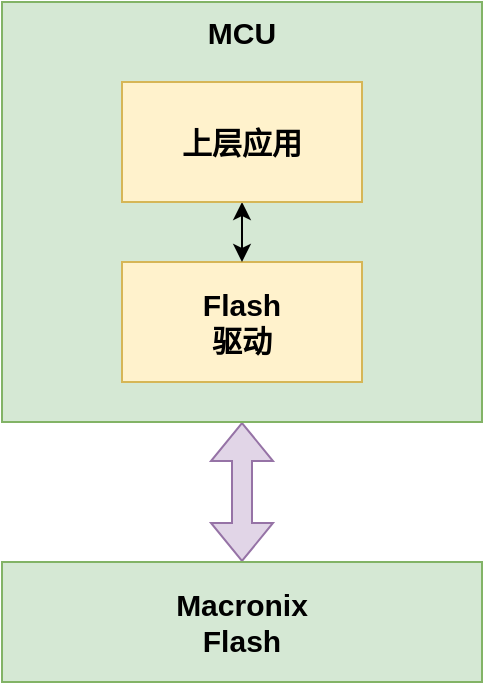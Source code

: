 <mxfile version="24.0.4" type="device">
  <diagram name="第 1 页" id="9dLdQXAplC7oLp4CW0Km">
    <mxGraphModel dx="1034" dy="836" grid="1" gridSize="10" guides="1" tooltips="1" connect="1" arrows="1" fold="1" page="0" pageScale="1" pageWidth="827" pageHeight="1169" math="0" shadow="0">
      <root>
        <mxCell id="0" />
        <mxCell id="1" parent="0" />
        <mxCell id="tYviClEyW7NVSN_mE2I3-4" style="edgeStyle=orthogonalEdgeStyle;rounded=0;orthogonalLoop=1;jettySize=auto;html=1;exitX=0.5;exitY=1;exitDx=0;exitDy=0;entryX=0.5;entryY=0;entryDx=0;entryDy=0;shape=flexArrow;startArrow=block;fontSize=15;fontStyle=1;fillColor=#e1d5e7;strokeColor=#9673a6;" parent="1" source="tYviClEyW7NVSN_mE2I3-3" target="tYviClEyW7NVSN_mE2I3-2" edge="1">
          <mxGeometry relative="1" as="geometry" />
        </mxCell>
        <mxCell id="tYviClEyW7NVSN_mE2I3-3" value="MCU" style="rounded=0;whiteSpace=wrap;html=1;fillColor=#d5e8d4;strokeColor=#82b366;verticalAlign=top;fontSize=15;fontStyle=1" parent="1" vertex="1">
          <mxGeometry x="460" y="280" width="240" height="210" as="geometry" />
        </mxCell>
        <mxCell id="tYviClEyW7NVSN_mE2I3-1" value="Flash&lt;div style=&quot;font-size: 15px;&quot;&gt;驱动&lt;/div&gt;" style="rounded=0;whiteSpace=wrap;html=1;fillColor=#fff2cc;strokeColor=#d6b656;fontSize=15;fontStyle=1" parent="1" vertex="1">
          <mxGeometry x="520" y="410" width="120" height="60" as="geometry" />
        </mxCell>
        <mxCell id="tYviClEyW7NVSN_mE2I3-2" value="&lt;div style=&quot;font-size: 15px;&quot;&gt;Macronix&lt;/div&gt;Flash" style="rounded=0;whiteSpace=wrap;html=1;fillColor=#d5e8d4;strokeColor=#82b366;fontSize=15;fontStyle=1" parent="1" vertex="1">
          <mxGeometry x="460" y="560" width="240" height="60" as="geometry" />
        </mxCell>
        <mxCell id="tYviClEyW7NVSN_mE2I3-8" style="edgeStyle=orthogonalEdgeStyle;rounded=0;orthogonalLoop=1;jettySize=auto;html=1;exitX=0.5;exitY=1;exitDx=0;exitDy=0;entryX=0.5;entryY=0;entryDx=0;entryDy=0;startArrow=classic;startFill=1;" parent="1" source="tYviClEyW7NVSN_mE2I3-7" target="tYviClEyW7NVSN_mE2I3-1" edge="1">
          <mxGeometry relative="1" as="geometry" />
        </mxCell>
        <mxCell id="tYviClEyW7NVSN_mE2I3-7" value="上层应用" style="rounded=0;whiteSpace=wrap;html=1;fillColor=#fff2cc;strokeColor=#d6b656;fontSize=15;fontStyle=1" parent="1" vertex="1">
          <mxGeometry x="520" y="320" width="120" height="60" as="geometry" />
        </mxCell>
      </root>
    </mxGraphModel>
  </diagram>
</mxfile>
